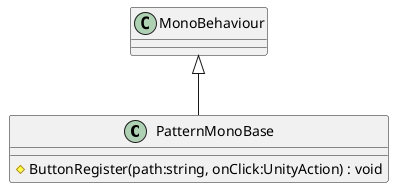 @startuml
class PatternMonoBase {
    # ButtonRegister(path:string, onClick:UnityAction) : void
}
MonoBehaviour <|-- PatternMonoBase
@enduml
